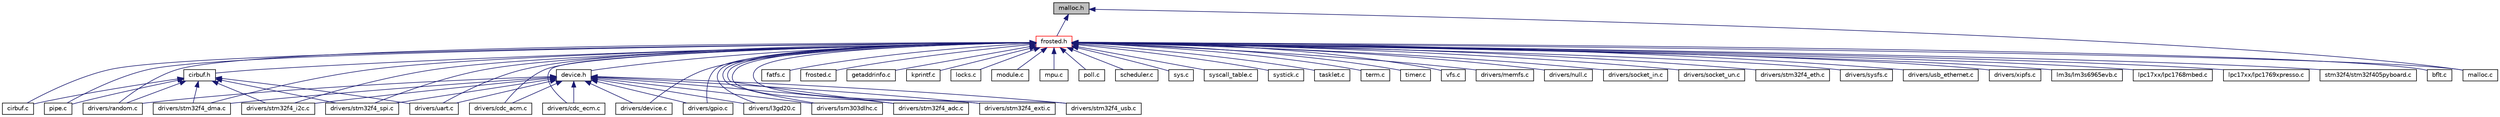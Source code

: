 digraph "malloc.h"
{
  edge [fontname="Helvetica",fontsize="10",labelfontname="Helvetica",labelfontsize="10"];
  node [fontname="Helvetica",fontsize="10",shape=record];
  Node1 [label="malloc.h",height=0.2,width=0.4,color="black", fillcolor="grey75", style="filled", fontcolor="black"];
  Node1 -> Node2 [dir="back",color="midnightblue",fontsize="10",style="solid",fontname="Helvetica"];
  Node2 [label="frosted.h",height=0.2,width=0.4,color="red", fillcolor="white", style="filled",URL="$frosted_8h.html"];
  Node2 -> Node3 [dir="back",color="midnightblue",fontsize="10",style="solid",fontname="Helvetica"];
  Node3 [label="bflt.c",height=0.2,width=0.4,color="black", fillcolor="white", style="filled",URL="$bflt_8c.html"];
  Node2 -> Node4 [dir="back",color="midnightblue",fontsize="10",style="solid",fontname="Helvetica"];
  Node4 [label="cirbuf.c",height=0.2,width=0.4,color="black", fillcolor="white", style="filled",URL="$cirbuf_8c.html"];
  Node2 -> Node5 [dir="back",color="midnightblue",fontsize="10",style="solid",fontname="Helvetica"];
  Node5 [label="cirbuf.h",height=0.2,width=0.4,color="black", fillcolor="white", style="filled",URL="$cirbuf_8h.html"];
  Node5 -> Node4 [dir="back",color="midnightblue",fontsize="10",style="solid",fontname="Helvetica"];
  Node5 -> Node6 [dir="back",color="midnightblue",fontsize="10",style="solid",fontname="Helvetica"];
  Node6 [label="pipe.c",height=0.2,width=0.4,color="black", fillcolor="white", style="filled",URL="$pipe_8c.html"];
  Node5 -> Node7 [dir="back",color="midnightblue",fontsize="10",style="solid",fontname="Helvetica"];
  Node7 [label="drivers/random.c",height=0.2,width=0.4,color="black", fillcolor="white", style="filled",URL="$random_8c.html"];
  Node5 -> Node8 [dir="back",color="midnightblue",fontsize="10",style="solid",fontname="Helvetica"];
  Node8 [label="drivers/stm32f4_dma.c",height=0.2,width=0.4,color="black", fillcolor="white", style="filled",URL="$stm32f4__dma_8c.html"];
  Node5 -> Node9 [dir="back",color="midnightblue",fontsize="10",style="solid",fontname="Helvetica"];
  Node9 [label="drivers/stm32f4_i2c.c",height=0.2,width=0.4,color="black", fillcolor="white", style="filled",URL="$stm32f4__i2c_8c.html"];
  Node5 -> Node10 [dir="back",color="midnightblue",fontsize="10",style="solid",fontname="Helvetica"];
  Node10 [label="drivers/stm32f4_spi.c",height=0.2,width=0.4,color="black", fillcolor="white", style="filled",URL="$stm32f4__spi_8c.html"];
  Node5 -> Node11 [dir="back",color="midnightblue",fontsize="10",style="solid",fontname="Helvetica"];
  Node11 [label="drivers/uart.c",height=0.2,width=0.4,color="black", fillcolor="white", style="filled",URL="$uart_8c.html"];
  Node2 -> Node12 [dir="back",color="midnightblue",fontsize="10",style="solid",fontname="Helvetica"];
  Node12 [label="device.h",height=0.2,width=0.4,color="black", fillcolor="white", style="filled",URL="$device_8h.html"];
  Node12 -> Node13 [dir="back",color="midnightblue",fontsize="10",style="solid",fontname="Helvetica"];
  Node13 [label="drivers/cdc_acm.c",height=0.2,width=0.4,color="black", fillcolor="white", style="filled",URL="$cdc__acm_8c.html"];
  Node12 -> Node14 [dir="back",color="midnightblue",fontsize="10",style="solid",fontname="Helvetica"];
  Node14 [label="drivers/cdc_ecm.c",height=0.2,width=0.4,color="black", fillcolor="white", style="filled",URL="$cdc__ecm_8c.html"];
  Node12 -> Node15 [dir="back",color="midnightblue",fontsize="10",style="solid",fontname="Helvetica"];
  Node15 [label="drivers/device.c",height=0.2,width=0.4,color="black", fillcolor="white", style="filled",URL="$device_8c.html"];
  Node12 -> Node16 [dir="back",color="midnightblue",fontsize="10",style="solid",fontname="Helvetica"];
  Node16 [label="drivers/gpio.c",height=0.2,width=0.4,color="black", fillcolor="white", style="filled",URL="$gpio_8c.html"];
  Node12 -> Node17 [dir="back",color="midnightblue",fontsize="10",style="solid",fontname="Helvetica"];
  Node17 [label="drivers/l3gd20.c",height=0.2,width=0.4,color="black", fillcolor="white", style="filled",URL="$l3gd20_8c.html"];
  Node12 -> Node18 [dir="back",color="midnightblue",fontsize="10",style="solid",fontname="Helvetica"];
  Node18 [label="drivers/lsm303dlhc.c",height=0.2,width=0.4,color="black", fillcolor="white", style="filled",URL="$lsm303dlhc_8c.html"];
  Node12 -> Node7 [dir="back",color="midnightblue",fontsize="10",style="solid",fontname="Helvetica"];
  Node12 -> Node19 [dir="back",color="midnightblue",fontsize="10",style="solid",fontname="Helvetica"];
  Node19 [label="drivers/stm32f4_adc.c",height=0.2,width=0.4,color="black", fillcolor="white", style="filled",URL="$stm32f4__adc_8c.html"];
  Node12 -> Node8 [dir="back",color="midnightblue",fontsize="10",style="solid",fontname="Helvetica"];
  Node12 -> Node20 [dir="back",color="midnightblue",fontsize="10",style="solid",fontname="Helvetica"];
  Node20 [label="drivers/stm32f4_exti.c",height=0.2,width=0.4,color="black", fillcolor="white", style="filled",URL="$stm32f4__exti_8c.html"];
  Node12 -> Node9 [dir="back",color="midnightblue",fontsize="10",style="solid",fontname="Helvetica"];
  Node12 -> Node10 [dir="back",color="midnightblue",fontsize="10",style="solid",fontname="Helvetica"];
  Node12 -> Node21 [dir="back",color="midnightblue",fontsize="10",style="solid",fontname="Helvetica"];
  Node21 [label="drivers/stm32f4_usb.c",height=0.2,width=0.4,color="black", fillcolor="white", style="filled",URL="$stm32f4__usb_8c.html"];
  Node12 -> Node11 [dir="back",color="midnightblue",fontsize="10",style="solid",fontname="Helvetica"];
  Node2 -> Node22 [dir="back",color="midnightblue",fontsize="10",style="solid",fontname="Helvetica"];
  Node22 [label="fatfs.c",height=0.2,width=0.4,color="black", fillcolor="white", style="filled",URL="$fatfs_8c.html"];
  Node2 -> Node23 [dir="back",color="midnightblue",fontsize="10",style="solid",fontname="Helvetica"];
  Node23 [label="frosted.c",height=0.2,width=0.4,color="black", fillcolor="white", style="filled",URL="$frosted_8c.html"];
  Node2 -> Node24 [dir="back",color="midnightblue",fontsize="10",style="solid",fontname="Helvetica"];
  Node24 [label="getaddrinfo.c",height=0.2,width=0.4,color="black", fillcolor="white", style="filled",URL="$getaddrinfo_8c.html"];
  Node2 -> Node25 [dir="back",color="midnightblue",fontsize="10",style="solid",fontname="Helvetica"];
  Node25 [label="kprintf.c",height=0.2,width=0.4,color="black", fillcolor="white", style="filled",URL="$kprintf_8c.html"];
  Node2 -> Node26 [dir="back",color="midnightblue",fontsize="10",style="solid",fontname="Helvetica"];
  Node26 [label="locks.c",height=0.2,width=0.4,color="black", fillcolor="white", style="filled",URL="$locks_8c.html"];
  Node2 -> Node27 [dir="back",color="midnightblue",fontsize="10",style="solid",fontname="Helvetica"];
  Node27 [label="malloc.c",height=0.2,width=0.4,color="black", fillcolor="white", style="filled",URL="$malloc_8c.html"];
  Node2 -> Node28 [dir="back",color="midnightblue",fontsize="10",style="solid",fontname="Helvetica"];
  Node28 [label="module.c",height=0.2,width=0.4,color="black", fillcolor="white", style="filled",URL="$module_8c.html"];
  Node2 -> Node29 [dir="back",color="midnightblue",fontsize="10",style="solid",fontname="Helvetica"];
  Node29 [label="mpu.c",height=0.2,width=0.4,color="black", fillcolor="white", style="filled",URL="$mpu_8c.html"];
  Node2 -> Node6 [dir="back",color="midnightblue",fontsize="10",style="solid",fontname="Helvetica"];
  Node2 -> Node30 [dir="back",color="midnightblue",fontsize="10",style="solid",fontname="Helvetica"];
  Node30 [label="poll.c",height=0.2,width=0.4,color="black", fillcolor="white", style="filled",URL="$poll_8c.html"];
  Node2 -> Node31 [dir="back",color="midnightblue",fontsize="10",style="solid",fontname="Helvetica"];
  Node31 [label="scheduler.c",height=0.2,width=0.4,color="black", fillcolor="white", style="filled",URL="$scheduler_8c.html"];
  Node2 -> Node32 [dir="back",color="midnightblue",fontsize="10",style="solid",fontname="Helvetica"];
  Node32 [label="sys.c",height=0.2,width=0.4,color="black", fillcolor="white", style="filled",URL="$sys_8c.html"];
  Node2 -> Node33 [dir="back",color="midnightblue",fontsize="10",style="solid",fontname="Helvetica"];
  Node33 [label="syscall_table.c",height=0.2,width=0.4,color="black", fillcolor="white", style="filled",URL="$syscall__table_8c.html"];
  Node2 -> Node34 [dir="back",color="midnightblue",fontsize="10",style="solid",fontname="Helvetica"];
  Node34 [label="systick.c",height=0.2,width=0.4,color="black", fillcolor="white", style="filled",URL="$systick_8c.html"];
  Node2 -> Node35 [dir="back",color="midnightblue",fontsize="10",style="solid",fontname="Helvetica"];
  Node35 [label="tasklet.c",height=0.2,width=0.4,color="black", fillcolor="white", style="filled",URL="$tasklet_8c.html"];
  Node2 -> Node36 [dir="back",color="midnightblue",fontsize="10",style="solid",fontname="Helvetica"];
  Node36 [label="term.c",height=0.2,width=0.4,color="black", fillcolor="white", style="filled",URL="$term_8c.html"];
  Node2 -> Node37 [dir="back",color="midnightblue",fontsize="10",style="solid",fontname="Helvetica"];
  Node37 [label="timer.c",height=0.2,width=0.4,color="black", fillcolor="white", style="filled",URL="$timer_8c.html"];
  Node2 -> Node38 [dir="back",color="midnightblue",fontsize="10",style="solid",fontname="Helvetica"];
  Node38 [label="vfs.c",height=0.2,width=0.4,color="black", fillcolor="white", style="filled",URL="$vfs_8c.html"];
  Node2 -> Node13 [dir="back",color="midnightblue",fontsize="10",style="solid",fontname="Helvetica"];
  Node2 -> Node14 [dir="back",color="midnightblue",fontsize="10",style="solid",fontname="Helvetica"];
  Node2 -> Node15 [dir="back",color="midnightblue",fontsize="10",style="solid",fontname="Helvetica"];
  Node2 -> Node16 [dir="back",color="midnightblue",fontsize="10",style="solid",fontname="Helvetica"];
  Node2 -> Node17 [dir="back",color="midnightblue",fontsize="10",style="solid",fontname="Helvetica"];
  Node2 -> Node18 [dir="back",color="midnightblue",fontsize="10",style="solid",fontname="Helvetica"];
  Node2 -> Node39 [dir="back",color="midnightblue",fontsize="10",style="solid",fontname="Helvetica"];
  Node39 [label="drivers/memfs.c",height=0.2,width=0.4,color="black", fillcolor="white", style="filled",URL="$memfs_8c.html"];
  Node2 -> Node40 [dir="back",color="midnightblue",fontsize="10",style="solid",fontname="Helvetica"];
  Node40 [label="drivers/null.c",height=0.2,width=0.4,color="black", fillcolor="white", style="filled",URL="$null_8c.html"];
  Node2 -> Node7 [dir="back",color="midnightblue",fontsize="10",style="solid",fontname="Helvetica"];
  Node2 -> Node41 [dir="back",color="midnightblue",fontsize="10",style="solid",fontname="Helvetica"];
  Node41 [label="drivers/socket_in.c",height=0.2,width=0.4,color="black", fillcolor="white", style="filled",URL="$socket__in_8c.html"];
  Node2 -> Node42 [dir="back",color="midnightblue",fontsize="10",style="solid",fontname="Helvetica"];
  Node42 [label="drivers/socket_un.c",height=0.2,width=0.4,color="black", fillcolor="white", style="filled",URL="$socket__un_8c.html"];
  Node2 -> Node19 [dir="back",color="midnightblue",fontsize="10",style="solid",fontname="Helvetica"];
  Node2 -> Node8 [dir="back",color="midnightblue",fontsize="10",style="solid",fontname="Helvetica"];
  Node2 -> Node43 [dir="back",color="midnightblue",fontsize="10",style="solid",fontname="Helvetica"];
  Node43 [label="drivers/stm32f4_eth.c",height=0.2,width=0.4,color="black", fillcolor="white", style="filled",URL="$stm32f4__eth_8c.html"];
  Node2 -> Node20 [dir="back",color="midnightblue",fontsize="10",style="solid",fontname="Helvetica"];
  Node2 -> Node9 [dir="back",color="midnightblue",fontsize="10",style="solid",fontname="Helvetica"];
  Node2 -> Node10 [dir="back",color="midnightblue",fontsize="10",style="solid",fontname="Helvetica"];
  Node2 -> Node21 [dir="back",color="midnightblue",fontsize="10",style="solid",fontname="Helvetica"];
  Node2 -> Node44 [dir="back",color="midnightblue",fontsize="10",style="solid",fontname="Helvetica"];
  Node44 [label="drivers/sysfs.c",height=0.2,width=0.4,color="black", fillcolor="white", style="filled",URL="$sysfs_8c.html"];
  Node2 -> Node11 [dir="back",color="midnightblue",fontsize="10",style="solid",fontname="Helvetica"];
  Node2 -> Node45 [dir="back",color="midnightblue",fontsize="10",style="solid",fontname="Helvetica"];
  Node45 [label="drivers/usb_ethernet.c",height=0.2,width=0.4,color="black", fillcolor="white", style="filled",URL="$usb__ethernet_8c.html"];
  Node2 -> Node46 [dir="back",color="midnightblue",fontsize="10",style="solid",fontname="Helvetica"];
  Node46 [label="drivers/xipfs.c",height=0.2,width=0.4,color="black", fillcolor="white", style="filled",URL="$xipfs_8c.html"];
  Node2 -> Node47 [dir="back",color="midnightblue",fontsize="10",style="solid",fontname="Helvetica"];
  Node47 [label="lm3s/lm3s6965evb.c",height=0.2,width=0.4,color="black", fillcolor="white", style="filled",URL="$lm3s6965evb_8c.html"];
  Node2 -> Node48 [dir="back",color="midnightblue",fontsize="10",style="solid",fontname="Helvetica"];
  Node48 [label="lpc17xx/lpc1768mbed.c",height=0.2,width=0.4,color="black", fillcolor="white", style="filled",URL="$lpc1768mbed_8c.html"];
  Node2 -> Node49 [dir="back",color="midnightblue",fontsize="10",style="solid",fontname="Helvetica"];
  Node49 [label="lpc17xx/lpc1769xpresso.c",height=0.2,width=0.4,color="black", fillcolor="white", style="filled",URL="$lpc1769xpresso_8c.html"];
  Node2 -> Node50 [dir="back",color="midnightblue",fontsize="10",style="solid",fontname="Helvetica"];
  Node50 [label="stm32f4/stm32f405pyboard.c",height=0.2,width=0.4,color="black", fillcolor="white", style="filled",URL="$stm32f405pyboard_8c.html"];
  Node1 -> Node27 [dir="back",color="midnightblue",fontsize="10",style="solid",fontname="Helvetica"];
}

